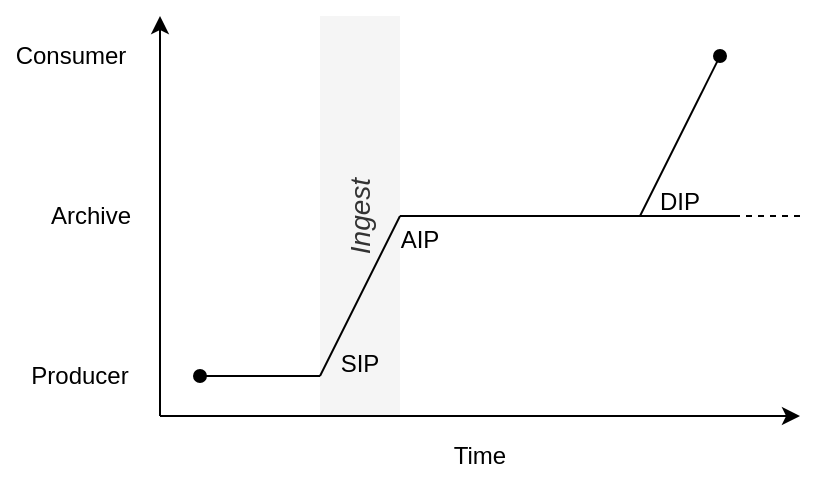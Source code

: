 <mxfile version="12.4.2" type="github" pages="1">
  <diagram id="CTPnc-s7_SBKOiiTPSJ4" name="Page-1">
    <mxGraphModel dx="981" dy="613" grid="1" gridSize="10" guides="1" tooltips="1" connect="1" arrows="1" fold="1" page="1" pageScale="1" pageWidth="827" pageHeight="1169" math="0" shadow="0">
      <root>
        <mxCell id="0"/>
        <mxCell id="1" parent="0"/>
        <mxCell id="_ikLtdTQowqd6KnAhVyy-19" value="&lt;font style=&quot;font-size: 14px&quot; face=&quot;Helvetica&quot;&gt;&lt;i&gt;Ingest&lt;/i&gt;&lt;/font&gt;" style="rounded=0;whiteSpace=wrap;html=1;fillColor=#f5f5f5;strokeColor=none;fontColor=#333333;rotation=-90;" vertex="1" parent="1">
          <mxGeometry x="120" y="120" width="200" height="40" as="geometry"/>
        </mxCell>
        <mxCell id="_ikLtdTQowqd6KnAhVyy-1" value="" style="endArrow=classic;html=1;" edge="1" parent="1">
          <mxGeometry width="50" height="50" relative="1" as="geometry">
            <mxPoint x="120" y="240" as="sourcePoint"/>
            <mxPoint x="120" y="40" as="targetPoint"/>
          </mxGeometry>
        </mxCell>
        <mxCell id="_ikLtdTQowqd6KnAhVyy-2" value="" style="endArrow=classic;html=1;" edge="1" parent="1">
          <mxGeometry width="50" height="50" relative="1" as="geometry">
            <mxPoint x="120" y="240" as="sourcePoint"/>
            <mxPoint x="440" y="240" as="targetPoint"/>
          </mxGeometry>
        </mxCell>
        <mxCell id="_ikLtdTQowqd6KnAhVyy-3" value="Producer" style="text;html=1;strokeColor=none;fillColor=none;align=center;verticalAlign=middle;whiteSpace=wrap;rounded=0;" vertex="1" parent="1">
          <mxGeometry x="50" y="210" width="60" height="20" as="geometry"/>
        </mxCell>
        <mxCell id="_ikLtdTQowqd6KnAhVyy-4" value="&lt;div&gt;Archive&lt;/div&gt;" style="text;html=1;align=center;verticalAlign=middle;resizable=0;points=[];;autosize=1;" vertex="1" parent="1">
          <mxGeometry x="60" y="130" width="50" height="20" as="geometry"/>
        </mxCell>
        <mxCell id="_ikLtdTQowqd6KnAhVyy-5" value="Consumer" style="text;html=1;align=center;verticalAlign=middle;resizable=0;points=[];;autosize=1;" vertex="1" parent="1">
          <mxGeometry x="40" y="50" width="70" height="20" as="geometry"/>
        </mxCell>
        <mxCell id="_ikLtdTQowqd6KnAhVyy-6" value="" style="endArrow=none;html=1;startArrow=oval;startFill=1;" edge="1" parent="1">
          <mxGeometry width="50" height="50" relative="1" as="geometry">
            <mxPoint x="140" y="220" as="sourcePoint"/>
            <mxPoint x="200" y="220" as="targetPoint"/>
          </mxGeometry>
        </mxCell>
        <mxCell id="_ikLtdTQowqd6KnAhVyy-7" value="" style="endArrow=none;html=1;" edge="1" parent="1">
          <mxGeometry width="50" height="50" relative="1" as="geometry">
            <mxPoint x="200" y="220" as="sourcePoint"/>
            <mxPoint x="240" y="140" as="targetPoint"/>
          </mxGeometry>
        </mxCell>
        <mxCell id="_ikLtdTQowqd6KnAhVyy-8" value="" style="endArrow=none;html=1;" edge="1" parent="1">
          <mxGeometry width="50" height="50" relative="1" as="geometry">
            <mxPoint x="240" y="140" as="sourcePoint"/>
            <mxPoint x="410" y="140" as="targetPoint"/>
          </mxGeometry>
        </mxCell>
        <mxCell id="_ikLtdTQowqd6KnAhVyy-9" value="" style="endArrow=oval;html=1;endFill=1;endSize=6;" edge="1" parent="1">
          <mxGeometry width="50" height="50" relative="1" as="geometry">
            <mxPoint x="360" y="140" as="sourcePoint"/>
            <mxPoint x="400" y="60" as="targetPoint"/>
          </mxGeometry>
        </mxCell>
        <mxCell id="_ikLtdTQowqd6KnAhVyy-12" value="SIP" style="text;html=1;strokeColor=none;fillColor=none;align=center;verticalAlign=middle;whiteSpace=wrap;rounded=0;" vertex="1" parent="1">
          <mxGeometry x="200" y="204" width="40" height="20" as="geometry"/>
        </mxCell>
        <mxCell id="_ikLtdTQowqd6KnAhVyy-13" value="&lt;div&gt;AIP&lt;/div&gt;" style="text;html=1;strokeColor=none;fillColor=none;align=center;verticalAlign=middle;whiteSpace=wrap;rounded=0;" vertex="1" parent="1">
          <mxGeometry x="230" y="142" width="40" height="20" as="geometry"/>
        </mxCell>
        <mxCell id="_ikLtdTQowqd6KnAhVyy-15" value="DIP" style="text;html=1;strokeColor=none;fillColor=none;align=center;verticalAlign=middle;whiteSpace=wrap;rounded=0;" vertex="1" parent="1">
          <mxGeometry x="360" y="123" width="40" height="20" as="geometry"/>
        </mxCell>
        <mxCell id="_ikLtdTQowqd6KnAhVyy-20" value="" style="endArrow=none;dashed=1;html=1;" edge="1" parent="1">
          <mxGeometry width="50" height="50" relative="1" as="geometry">
            <mxPoint x="440" y="140" as="sourcePoint"/>
            <mxPoint x="410" y="140" as="targetPoint"/>
          </mxGeometry>
        </mxCell>
        <mxCell id="_ikLtdTQowqd6KnAhVyy-23" value="&lt;div&gt;Time&lt;/div&gt;" style="text;html=1;strokeColor=none;fillColor=none;align=center;verticalAlign=middle;whiteSpace=wrap;rounded=0;" vertex="1" parent="1">
          <mxGeometry x="260" y="250" width="40" height="20" as="geometry"/>
        </mxCell>
      </root>
    </mxGraphModel>
  </diagram>
</mxfile>
